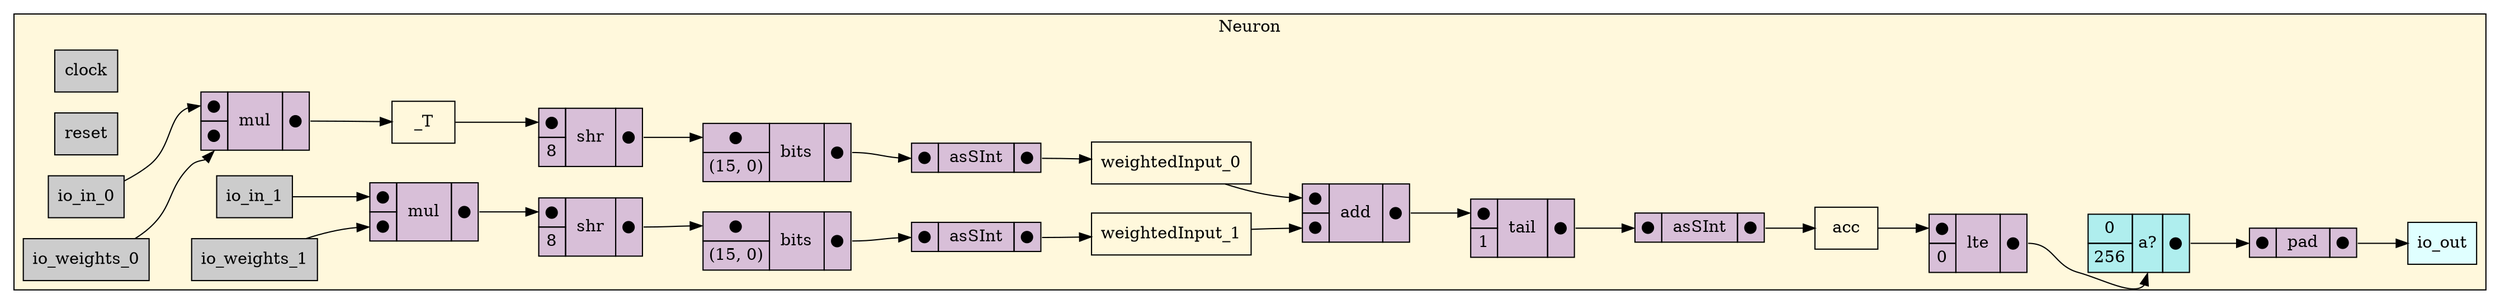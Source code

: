 digraph Neuron {
stylesheet = "styles.css"
rankdir="LR" 

subgraph cluster_Neuron {
  label="Neuron"
  URL=""
  bgcolor="#FFF8DC"
  cluster_Neuron_clock [shape = "rectangle" style="filled" fillcolor="#CCCCCC" label="clock" rank="0"]
     
cluster_Neuron_reset [shape = "rectangle" style="filled" fillcolor="#CCCCCC" label="reset" rank="0"]
     
cluster_Neuron_io_in_0 [shape = "rectangle" style="filled" fillcolor="#CCCCCC" label="io_in_0" rank="0"]
     
cluster_Neuron_io_in_1 [shape = "rectangle" style="filled" fillcolor="#CCCCCC" label="io_in_1" rank="0"]
     
cluster_Neuron_io_weights_0 [shape = "rectangle" style="filled" fillcolor="#CCCCCC" label="io_weights_0" rank="0"]
     
cluster_Neuron_io_weights_1 [shape = "rectangle" style="filled" fillcolor="#CCCCCC" label="io_weights_1" rank="0"]
     
cluster_Neuron_io_out [shape = "rectangle" style="filled" fillcolor="#E0FFFF" label="io_out" rank="1000"]
     
cluster_Neuron__T [label = "_T" shape="rectangle"]; 

op_mul_1 [shape = "plaintext" label=<
<TABLE BORDER="0" CELLBORDER="1" CELLSPACING="0" CELLPADDING="4" BGCOLOR="#D8BFD8">
  <TR>
    <TD PORT="in1">&#x25cf;</TD>
    <TD ROWSPAN="2" > mul </TD>
    <TD ROWSPAN="2" PORT="out">&#x25cf;</TD>
  </TR>
  <TR>
    <TD PORT="in2">&#x25cf;</TD>
  </TR>
</TABLE>>];
       
cluster_Neuron_weightedInput_0 [label = "weightedInput_0" shape="rectangle"]; 

op_asSInt_2 [shape = "plaintext" label=<
<TABLE BORDER="0" CELLBORDER="1" CELLSPACING="0" CELLPADDING="4" BGCOLOR="#D8BFD8">
  <TR>
    <TD PORT="in1">&#x25cf;</TD>
    <TD > asSInt </TD>
    <TD PORT="out">&#x25cf;</TD>
  </TR>
</TABLE>>];
       

op_bits_3 [shape = "plaintext" label=<
<TABLE BORDER="0" CELLBORDER="1" CELLSPACING="0" CELLPADDING="4" BGCOLOR="#D8BFD8">
  <TR>
    <TD PORT="in1">&#x25cf;</TD>
    <TD ROWSPAN="2" > bits </TD>
    <TD ROWSPAN="2" PORT="out">&#x25cf;</TD>
  </TR>
  <TR>
    <TD>(15, 0)</TD>
  </TR>
</TABLE>>];
       

op_shr_4 [shape = "plaintext" label=<
<TABLE BORDER="0" CELLBORDER="1" CELLSPACING="0" CELLPADDING="4" BGCOLOR="#D8BFD8">
  <TR>
    <TD PORT="in1">&#x25cf;</TD>
    <TD ROWSPAN="2" > shr </TD>
    <TD ROWSPAN="2" PORT="out">&#x25cf;</TD>
  </TR>
  <TR>
    <TD>8</TD>
  </TR>
</TABLE>>];
       
cluster_Neuron_weightedInput_1 [label = "weightedInput_1" shape="rectangle"]; 

op_asSInt_5 [shape = "plaintext" label=<
<TABLE BORDER="0" CELLBORDER="1" CELLSPACING="0" CELLPADDING="4" BGCOLOR="#D8BFD8">
  <TR>
    <TD PORT="in1">&#x25cf;</TD>
    <TD > asSInt </TD>
    <TD PORT="out">&#x25cf;</TD>
  </TR>
</TABLE>>];
       

op_bits_6 [shape = "plaintext" label=<
<TABLE BORDER="0" CELLBORDER="1" CELLSPACING="0" CELLPADDING="4" BGCOLOR="#D8BFD8">
  <TR>
    <TD PORT="in1">&#x25cf;</TD>
    <TD ROWSPAN="2" > bits </TD>
    <TD ROWSPAN="2" PORT="out">&#x25cf;</TD>
  </TR>
  <TR>
    <TD>(15, 0)</TD>
  </TR>
</TABLE>>];
       

op_shr_7 [shape = "plaintext" label=<
<TABLE BORDER="0" CELLBORDER="1" CELLSPACING="0" CELLPADDING="4" BGCOLOR="#D8BFD8">
  <TR>
    <TD PORT="in1">&#x25cf;</TD>
    <TD ROWSPAN="2" > shr </TD>
    <TD ROWSPAN="2" PORT="out">&#x25cf;</TD>
  </TR>
  <TR>
    <TD>8</TD>
  </TR>
</TABLE>>];
       

op_mul_8 [shape = "plaintext" label=<
<TABLE BORDER="0" CELLBORDER="1" CELLSPACING="0" CELLPADDING="4" BGCOLOR="#D8BFD8">
  <TR>
    <TD PORT="in1">&#x25cf;</TD>
    <TD ROWSPAN="2" > mul </TD>
    <TD ROWSPAN="2" PORT="out">&#x25cf;</TD>
  </TR>
  <TR>
    <TD PORT="in2">&#x25cf;</TD>
  </TR>
</TABLE>>];
       
cluster_Neuron_acc [label = "acc" shape="rectangle"]; 

op_asSInt_9 [shape = "plaintext" label=<
<TABLE BORDER="0" CELLBORDER="1" CELLSPACING="0" CELLPADDING="4" BGCOLOR="#D8BFD8">
  <TR>
    <TD PORT="in1">&#x25cf;</TD>
    <TD > asSInt </TD>
    <TD PORT="out">&#x25cf;</TD>
  </TR>
</TABLE>>];
       

op_tail_10 [shape = "plaintext" label=<
<TABLE BORDER="0" CELLBORDER="1" CELLSPACING="0" CELLPADDING="4" BGCOLOR="#D8BFD8">
  <TR>
    <TD PORT="in1">&#x25cf;</TD>
    <TD ROWSPAN="2" > tail </TD>
    <TD ROWSPAN="2" PORT="out">&#x25cf;</TD>
  </TR>
  <TR>
    <TD>1</TD>
  </TR>
</TABLE>>];
       

op_add_11 [shape = "plaintext" label=<
<TABLE BORDER="0" CELLBORDER="1" CELLSPACING="0" CELLPADDING="4" BGCOLOR="#D8BFD8">
  <TR>
    <TD PORT="in1">&#x25cf;</TD>
    <TD ROWSPAN="2" > add </TD>
    <TD ROWSPAN="2" PORT="out">&#x25cf;</TD>
  </TR>
  <TR>
    <TD PORT="in2">&#x25cf;</TD>
  </TR>
</TABLE>>];
       

op_pad_12 [shape = "plaintext" label=<
<TABLE BORDER="0" CELLBORDER="1" CELLSPACING="0" CELLPADDING="4" BGCOLOR="#D8BFD8">
  <TR>
    <TD PORT="in1">&#x25cf;</TD>
    <TD > pad </TD>
    <TD PORT="out">&#x25cf;</TD>
  </TR>
</TABLE>>];
       

mux_1827673857 [shape = "plaintext" label=<
<TABLE BORDER="0" CELLBORDER="1" CELLSPACING="0" CELLPADDING="4" BGCOLOR="#AFEEEE">
  <TR>
    <TD PORT="in1">0</TD>
    <TD ROWSPAN="2" PORT="select">a?</TD>
    <TD ROWSPAN="2" PORT="out">&#x25cf;</TD>
  </TR>
  <TR>
    <TD PORT="in2">256</TD>
  </TR>
</TABLE>>];
       

op_lte_13 [shape = "plaintext" label=<
<TABLE BORDER="0" CELLBORDER="1" CELLSPACING="0" CELLPADDING="4" BGCOLOR="#D8BFD8">
  <TR>
    <TD PORT="in1">&#x25cf;</TD>
    <TD ROWSPAN="2" > lte </TD>
    <TD ROWSPAN="2" PORT="out">&#x25cf;</TD>
  </TR>
  <TR>
    <TD PORT="in2">0</TD>
  </TR>
</TABLE>>];
       

  op_add_11:out -> op_tail_10:in1
  op_asSInt_5:out -> cluster_Neuron_weightedInput_1
  cluster_Neuron_acc -> op_lte_13:in1
  cluster_Neuron_weightedInput_1 -> op_add_11:in2
  op_bits_6:out -> op_asSInt_5:in1
  cluster_Neuron_io_weights_0 -> op_mul_1:in2
  op_tail_10:out -> op_asSInt_9:in1
  mux_1827673857:out -> op_pad_12:in1
  op_lte_13:out -> mux_1827673857:select
  cluster_Neuron_weightedInput_0 -> op_add_11:in1
  op_mul_8:out -> op_shr_7:in1
  op_bits_3:out -> op_asSInt_2:in1
  cluster_Neuron__T -> op_shr_4:in1
  cluster_Neuron_io_in_1 -> op_mul_8:in1
  op_asSInt_2:out -> cluster_Neuron_weightedInput_0
  op_shr_7:out -> op_bits_6:in1
  op_pad_12:out -> cluster_Neuron_io_out
  cluster_Neuron_io_in_0 -> op_mul_1:in1
  op_shr_4:out -> op_bits_3:in1
  op_asSInt_9:out -> cluster_Neuron_acc
  op_mul_1:out -> cluster_Neuron__T
  cluster_Neuron_io_weights_1 -> op_mul_8:in2
  
  
}
     
}
